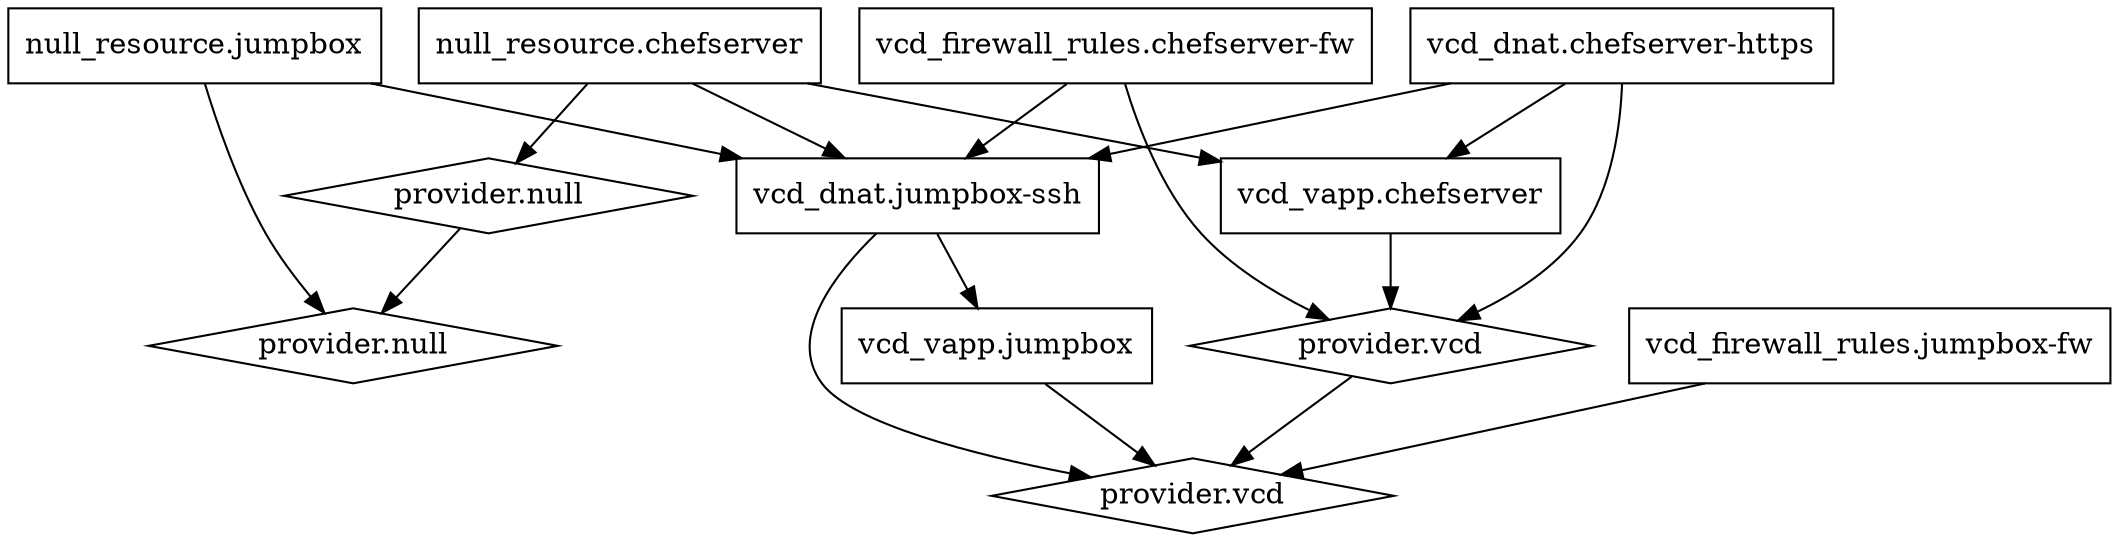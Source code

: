 digraph {
	compound = "true"
	newrank = "true"
	subgraph "root" {
		"[root] module.chef_server.null_resource.chefserver" [label = "null_resource.chefserver", shape = "box"]
		"[root] module.chef_server.provider.null" [label = "provider.null", shape = "diamond"]
		"[root] module.chef_server.provider.vcd" [label = "provider.vcd", shape = "diamond"]
		"[root] module.chef_server.vcd_dnat.chefserver-https" [label = "vcd_dnat.chefserver-https", shape = "box"]
		"[root] module.chef_server.vcd_firewall_rules.chefserver-fw" [label = "vcd_firewall_rules.chefserver-fw", shape = "box"]
		"[root] module.chef_server.vcd_vapp.chefserver" [label = "vcd_vapp.chefserver", shape = "box"]
		"[root] null_resource.jumpbox" [label = "null_resource.jumpbox", shape = "box"]
		"[root] provider.null" [label = "provider.null", shape = "diamond"]
		"[root] provider.vcd" [label = "provider.vcd", shape = "diamond"]
		"[root] vcd_dnat.jumpbox-ssh" [label = "vcd_dnat.jumpbox-ssh", shape = "box"]
		"[root] vcd_firewall_rules.jumpbox-fw" [label = "vcd_firewall_rules.jumpbox-fw", shape = "box"]
		"[root] vcd_vapp.jumpbox" [label = "vcd_vapp.jumpbox", shape = "box"]
		"[root] module.chef_server.null_resource.chefserver" -> "[root] module.chef_server.provider.null"
		"[root] module.chef_server.null_resource.chefserver" -> "[root] module.chef_server.vcd_vapp.chefserver"
		"[root] module.chef_server.null_resource.chefserver" -> "[root] vcd_dnat.jumpbox-ssh"
		"[root] module.chef_server.provider.null" -> "[root] provider.null"
		"[root] module.chef_server.provider.vcd" -> "[root] provider.vcd"
		"[root] module.chef_server.vcd_dnat.chefserver-https" -> "[root] module.chef_server.provider.vcd"
		"[root] module.chef_server.vcd_dnat.chefserver-https" -> "[root] module.chef_server.vcd_vapp.chefserver"
		"[root] module.chef_server.vcd_dnat.chefserver-https" -> "[root] vcd_dnat.jumpbox-ssh"
		"[root] module.chef_server.vcd_firewall_rules.chefserver-fw" -> "[root] module.chef_server.provider.vcd"
		"[root] module.chef_server.vcd_firewall_rules.chefserver-fw" -> "[root] vcd_dnat.jumpbox-ssh"
		"[root] module.chef_server.vcd_vapp.chefserver" -> "[root] module.chef_server.provider.vcd"
		"[root] null_resource.jumpbox" -> "[root] provider.null"
		"[root] null_resource.jumpbox" -> "[root] vcd_dnat.jumpbox-ssh"
		"[root] vcd_dnat.jumpbox-ssh" -> "[root] provider.vcd"
		"[root] vcd_dnat.jumpbox-ssh" -> "[root] vcd_vapp.jumpbox"
		"[root] vcd_firewall_rules.jumpbox-fw" -> "[root] provider.vcd"
		"[root] vcd_vapp.jumpbox" -> "[root] provider.vcd"
	}
}

